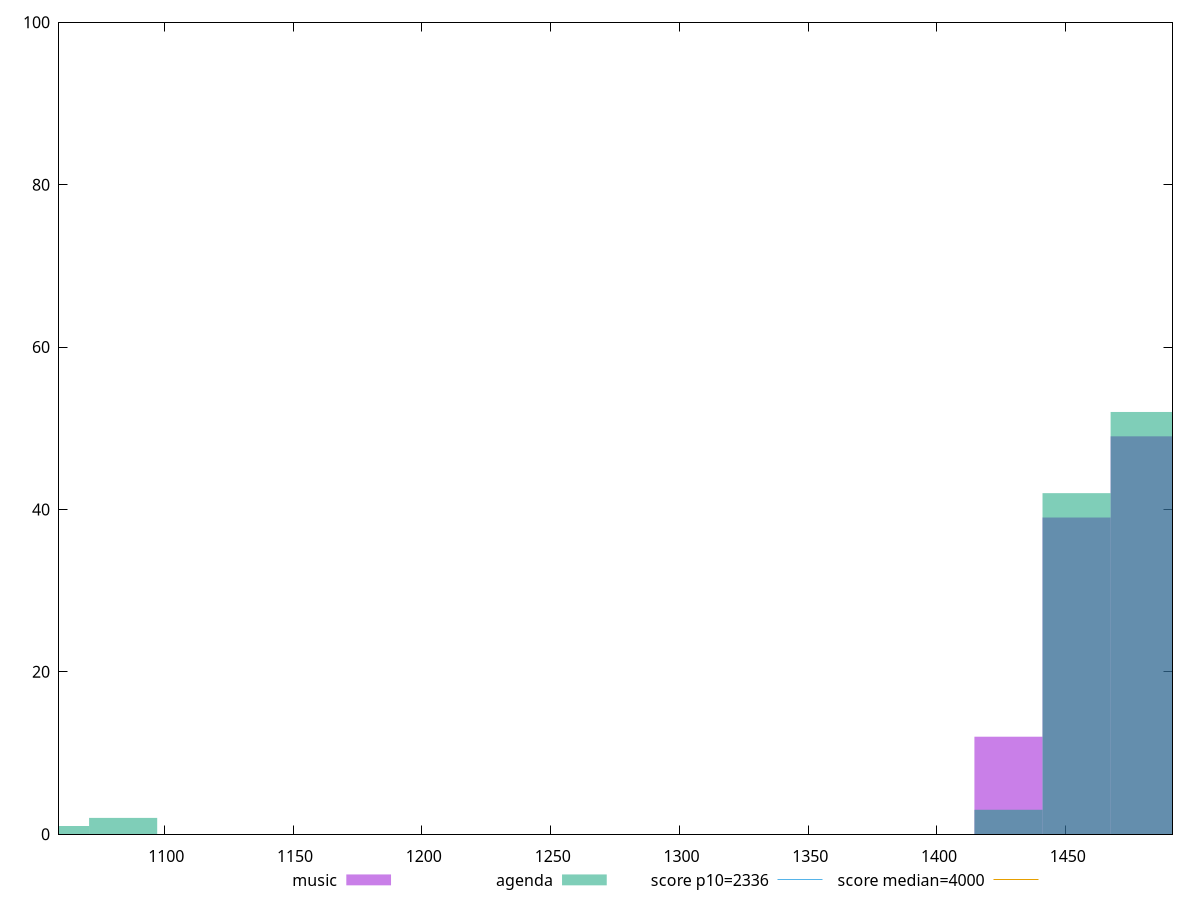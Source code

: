 reset

$music <<EOF
1480.6257954814373 49
1454.1860491335547 39
1427.7463027856718 12
EOF

$agenda <<EOF
1480.6257954814373 52
1454.1860491335547 42
1427.7463027856718 3
1084.029600263195 2
1057.5898539153125 1
EOF

set key outside below
set boxwidth 26.43974634788281
set xrange [1059.1248:1491.4308]
set yrange [0:100]
set trange [0:100]
set style fill transparent solid 0.5 noborder

set parametric
set terminal svg size 640, 500 enhanced background rgb 'white'
set output "reports/report_00031_2021-02-24T23-18-18.084Z/first-contentful-paint/comparison/histogram/0_vs_1.svg"

plot $music title "music" with boxes, \
     $agenda title "agenda" with boxes, \
     2336,t title "score p10=2336", \
     4000,t title "score median=4000"

reset
